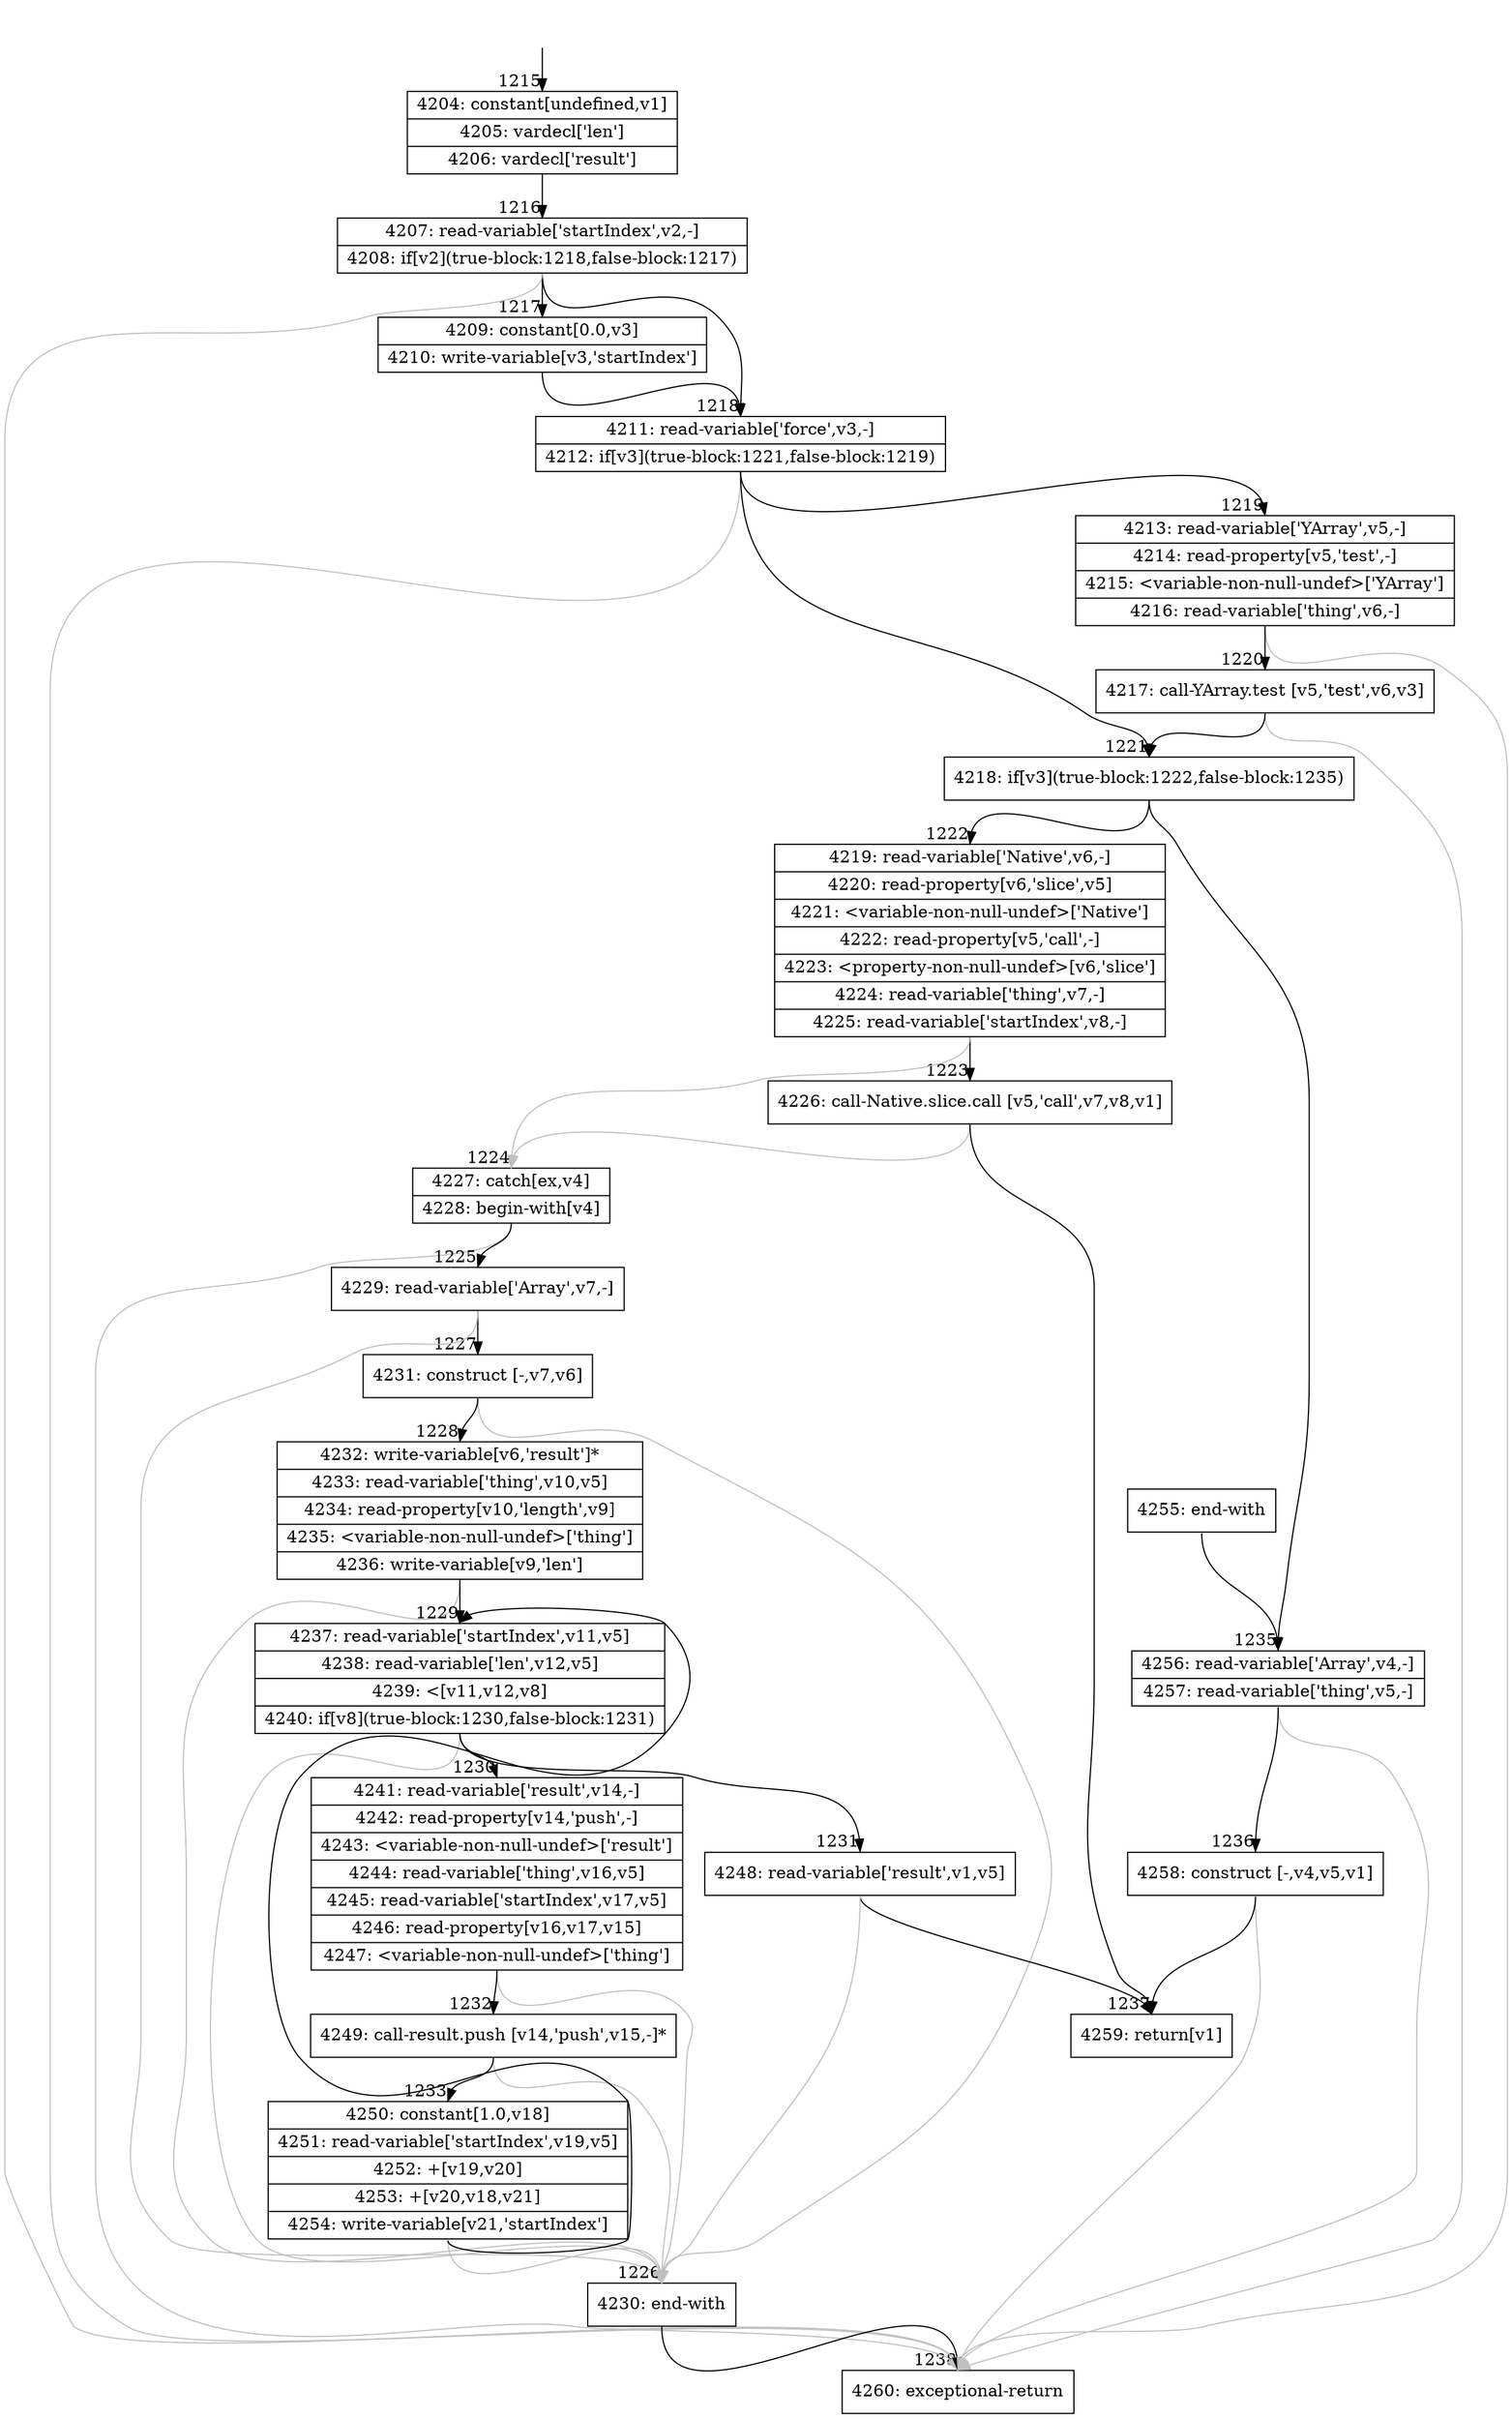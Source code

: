 digraph {
rankdir="TD"
BB_entry67[shape=none,label=""];
BB_entry67 -> BB1215 [tailport=s, headport=n, headlabel="    1215"]
BB1215 [shape=record label="{4204: constant[undefined,v1]|4205: vardecl['len']|4206: vardecl['result']}" ] 
BB1215 -> BB1216 [tailport=s, headport=n, headlabel="      1216"]
BB1216 [shape=record label="{4207: read-variable['startIndex',v2,-]|4208: if[v2](true-block:1218,false-block:1217)}" ] 
BB1216 -> BB1218 [tailport=s, headport=n, headlabel="      1218"]
BB1216 -> BB1217 [tailport=s, headport=n, headlabel="      1217"]
BB1216 -> BB1238 [tailport=s, headport=n, color=gray, headlabel="      1238"]
BB1217 [shape=record label="{4209: constant[0.0,v3]|4210: write-variable[v3,'startIndex']}" ] 
BB1217 -> BB1218 [tailport=s, headport=n]
BB1218 [shape=record label="{4211: read-variable['force',v3,-]|4212: if[v3](true-block:1221,false-block:1219)}" ] 
BB1218 -> BB1221 [tailport=s, headport=n, headlabel="      1221"]
BB1218 -> BB1219 [tailport=s, headport=n, headlabel="      1219"]
BB1218 -> BB1238 [tailport=s, headport=n, color=gray]
BB1219 [shape=record label="{4213: read-variable['YArray',v5,-]|4214: read-property[v5,'test',-]|4215: \<variable-non-null-undef\>['YArray']|4216: read-variable['thing',v6,-]}" ] 
BB1219 -> BB1220 [tailport=s, headport=n, headlabel="      1220"]
BB1219 -> BB1238 [tailport=s, headport=n, color=gray]
BB1220 [shape=record label="{4217: call-YArray.test [v5,'test',v6,v3]}" ] 
BB1220 -> BB1221 [tailport=s, headport=n]
BB1220 -> BB1238 [tailport=s, headport=n, color=gray]
BB1221 [shape=record label="{4218: if[v3](true-block:1222,false-block:1235)}" ] 
BB1221 -> BB1222 [tailport=s, headport=n, headlabel="      1222"]
BB1221 -> BB1235 [tailport=s, headport=n, headlabel="      1235"]
BB1222 [shape=record label="{4219: read-variable['Native',v6,-]|4220: read-property[v6,'slice',v5]|4221: \<variable-non-null-undef\>['Native']|4222: read-property[v5,'call',-]|4223: \<property-non-null-undef\>[v6,'slice']|4224: read-variable['thing',v7,-]|4225: read-variable['startIndex',v8,-]}" ] 
BB1222 -> BB1223 [tailport=s, headport=n, headlabel="      1223"]
BB1222 -> BB1224 [tailport=s, headport=n, color=gray, headlabel="      1224"]
BB1223 [shape=record label="{4226: call-Native.slice.call [v5,'call',v7,v8,v1]}" ] 
BB1223 -> BB1237 [tailport=s, headport=n, headlabel="      1237"]
BB1223 -> BB1224 [tailport=s, headport=n, color=gray]
BB1224 [shape=record label="{4227: catch[ex,v4]|4228: begin-with[v4]}" ] 
BB1224 -> BB1225 [tailport=s, headport=n, headlabel="      1225"]
BB1224 -> BB1238 [tailport=s, headport=n, color=gray]
BB1225 [shape=record label="{4229: read-variable['Array',v7,-]}" ] 
BB1225 -> BB1227 [tailport=s, headport=n, headlabel="      1227"]
BB1225 -> BB1226 [tailport=s, headport=n, color=gray, headlabel="      1226"]
BB1226 [shape=record label="{4230: end-with}" ] 
BB1226 -> BB1238 [tailport=s, headport=n]
BB1227 [shape=record label="{4231: construct [-,v7,v6]}" ] 
BB1227 -> BB1228 [tailport=s, headport=n, headlabel="      1228"]
BB1227 -> BB1226 [tailport=s, headport=n, color=gray]
BB1228 [shape=record label="{4232: write-variable[v6,'result']*|4233: read-variable['thing',v10,v5]|4234: read-property[v10,'length',v9]|4235: \<variable-non-null-undef\>['thing']|4236: write-variable[v9,'len']}" ] 
BB1228 -> BB1229 [tailport=s, headport=n, headlabel="      1229"]
BB1228 -> BB1226 [tailport=s, headport=n, color=gray]
BB1229 [shape=record label="{4237: read-variable['startIndex',v11,v5]|4238: read-variable['len',v12,v5]|4239: \<[v11,v12,v8]|4240: if[v8](true-block:1230,false-block:1231)}" ] 
BB1229 -> BB1230 [tailport=s, headport=n, headlabel="      1230"]
BB1229 -> BB1231 [tailport=s, headport=n, headlabel="      1231"]
BB1229 -> BB1226 [tailport=s, headport=n, color=gray]
BB1230 [shape=record label="{4241: read-variable['result',v14,-]|4242: read-property[v14,'push',-]|4243: \<variable-non-null-undef\>['result']|4244: read-variable['thing',v16,v5]|4245: read-variable['startIndex',v17,v5]|4246: read-property[v16,v17,v15]|4247: \<variable-non-null-undef\>['thing']}" ] 
BB1230 -> BB1232 [tailport=s, headport=n, headlabel="      1232"]
BB1230 -> BB1226 [tailport=s, headport=n, color=gray]
BB1231 [shape=record label="{4248: read-variable['result',v1,v5]}" ] 
BB1231 -> BB1237 [tailport=s, headport=n]
BB1231 -> BB1226 [tailport=s, headport=n, color=gray]
BB1232 [shape=record label="{4249: call-result.push [v14,'push',v15,-]*}" ] 
BB1232 -> BB1233 [tailport=s, headport=n, headlabel="      1233"]
BB1232 -> BB1226 [tailport=s, headport=n, color=gray]
BB1233 [shape=record label="{4250: constant[1.0,v18]|4251: read-variable['startIndex',v19,v5]|4252: +[v19,v20]|4253: +[v20,v18,v21]|4254: write-variable[v21,'startIndex']}" ] 
BB1233 -> BB1229 [tailport=s, headport=n]
BB1233 -> BB1226 [tailport=s, headport=n, color=gray]
BB1234 [shape=record label="{4255: end-with}" ] 
BB1234 -> BB1235 [tailport=s, headport=n]
BB1235 [shape=record label="{4256: read-variable['Array',v4,-]|4257: read-variable['thing',v5,-]}" ] 
BB1235 -> BB1236 [tailport=s, headport=n, headlabel="      1236"]
BB1235 -> BB1238 [tailport=s, headport=n, color=gray]
BB1236 [shape=record label="{4258: construct [-,v4,v5,v1]}" ] 
BB1236 -> BB1237 [tailport=s, headport=n]
BB1236 -> BB1238 [tailport=s, headport=n, color=gray]
BB1237 [shape=record label="{4259: return[v1]}" ] 
BB1238 [shape=record label="{4260: exceptional-return}" ] 
//#$~ 2079
}
